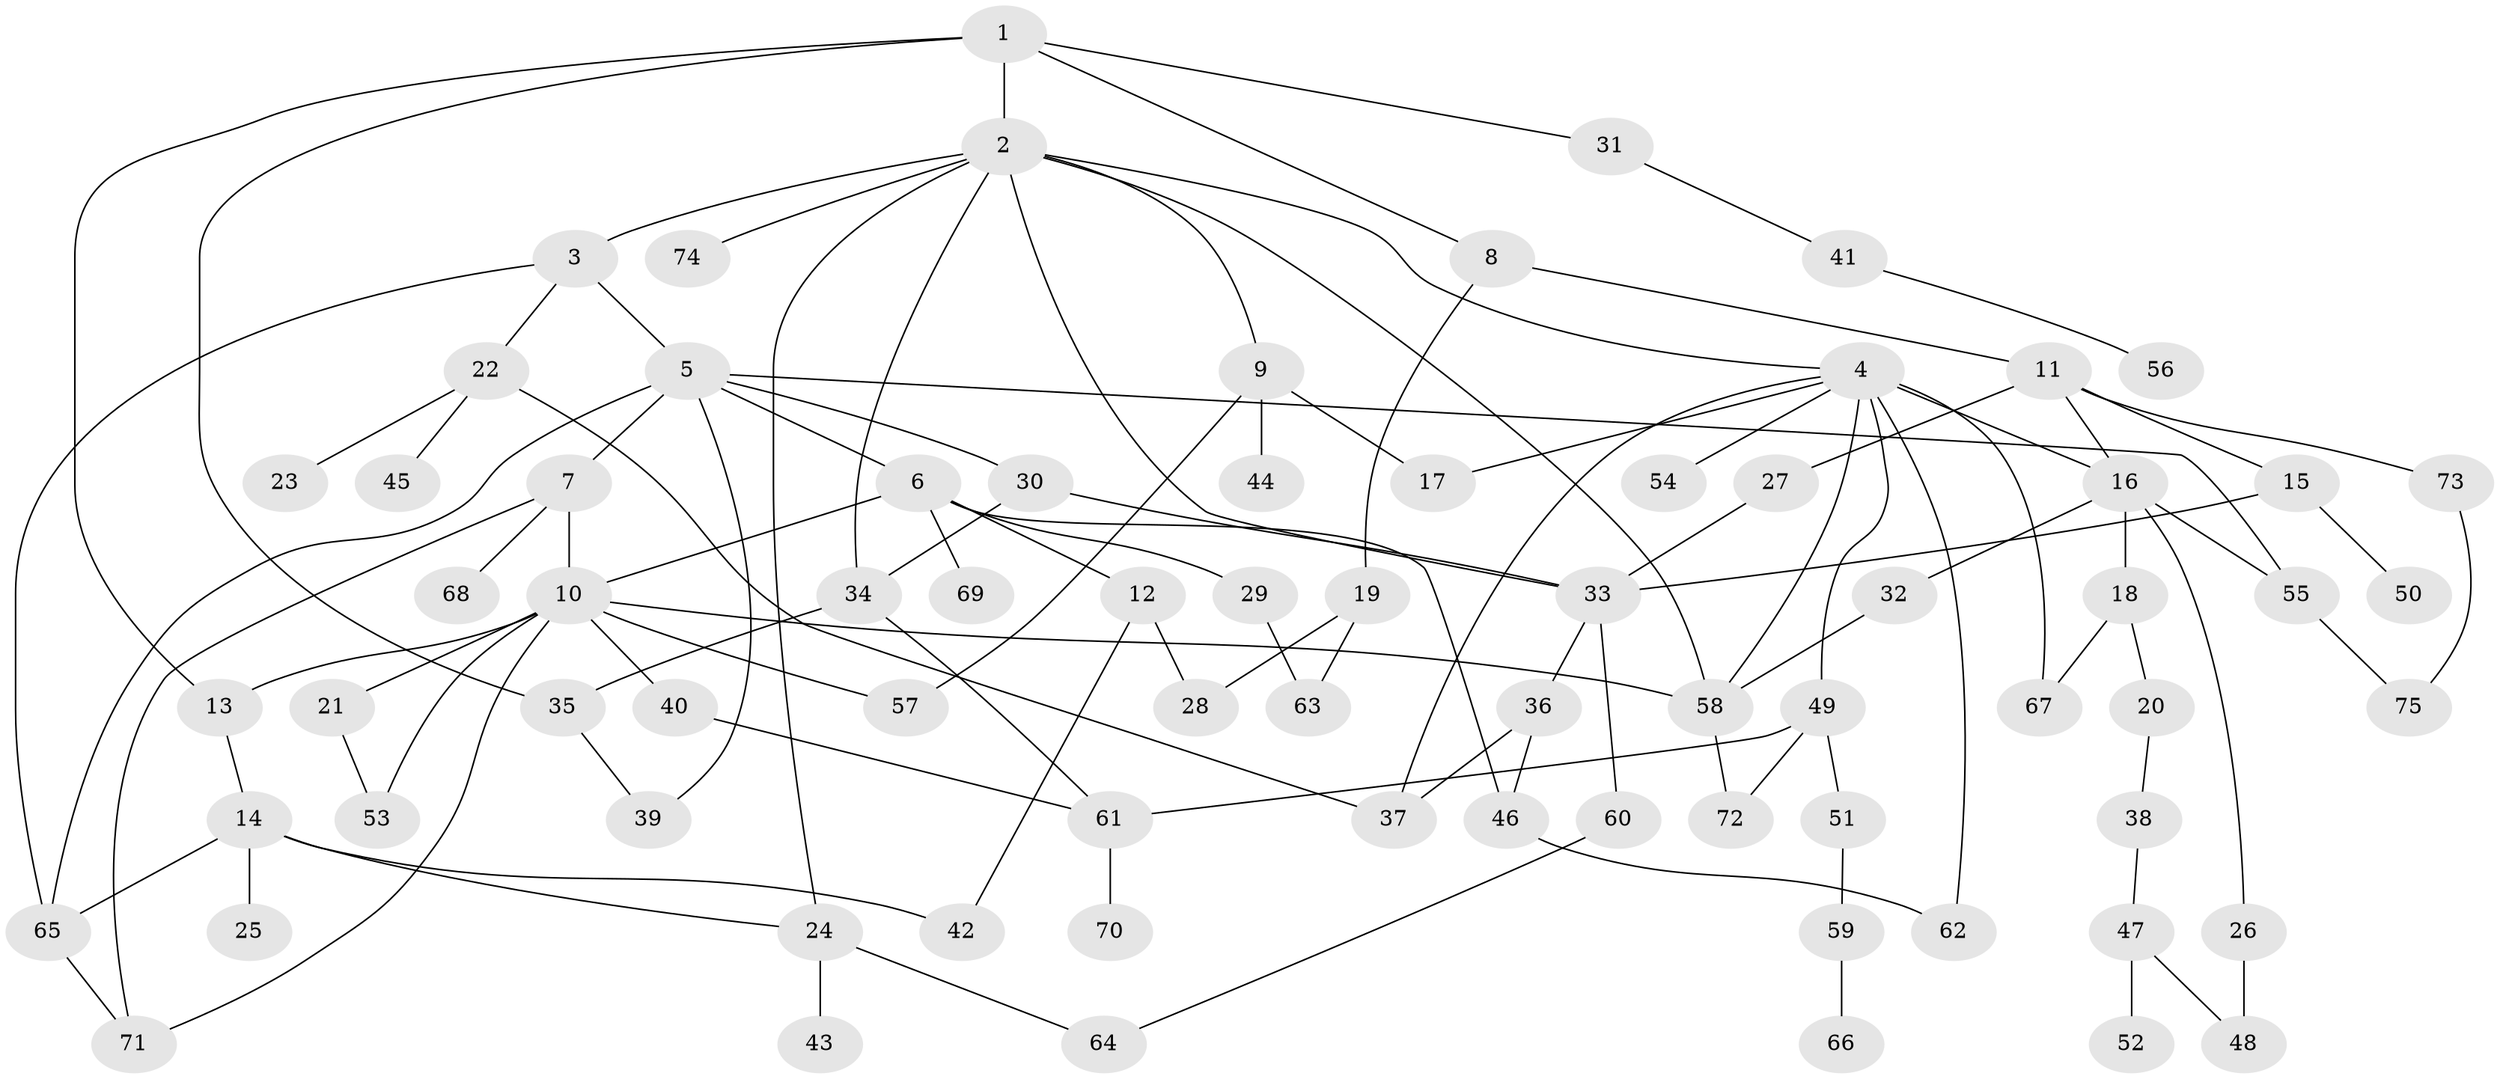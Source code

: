 // coarse degree distribution, {6: 0.061224489795918366, 8: 0.061224489795918366, 5: 0.04081632653061224, 11: 0.02040816326530612, 3: 0.1836734693877551, 4: 0.08163265306122448, 7: 0.04081632653061224, 2: 0.2653061224489796, 1: 0.24489795918367346}
// Generated by graph-tools (version 1.1) at 2025/41/03/06/25 10:41:26]
// undirected, 75 vertices, 109 edges
graph export_dot {
graph [start="1"]
  node [color=gray90,style=filled];
  1;
  2;
  3;
  4;
  5;
  6;
  7;
  8;
  9;
  10;
  11;
  12;
  13;
  14;
  15;
  16;
  17;
  18;
  19;
  20;
  21;
  22;
  23;
  24;
  25;
  26;
  27;
  28;
  29;
  30;
  31;
  32;
  33;
  34;
  35;
  36;
  37;
  38;
  39;
  40;
  41;
  42;
  43;
  44;
  45;
  46;
  47;
  48;
  49;
  50;
  51;
  52;
  53;
  54;
  55;
  56;
  57;
  58;
  59;
  60;
  61;
  62;
  63;
  64;
  65;
  66;
  67;
  68;
  69;
  70;
  71;
  72;
  73;
  74;
  75;
  1 -- 2;
  1 -- 8;
  1 -- 31;
  1 -- 35;
  1 -- 13;
  2 -- 3;
  2 -- 4;
  2 -- 9;
  2 -- 24;
  2 -- 34;
  2 -- 74;
  2 -- 58;
  2 -- 33;
  3 -- 5;
  3 -- 22;
  3 -- 65;
  4 -- 16;
  4 -- 49;
  4 -- 54;
  4 -- 62;
  4 -- 67;
  4 -- 58;
  4 -- 37;
  4 -- 17;
  5 -- 6;
  5 -- 7;
  5 -- 30;
  5 -- 55;
  5 -- 65;
  5 -- 39;
  6 -- 12;
  6 -- 29;
  6 -- 69;
  6 -- 46;
  6 -- 10;
  7 -- 10;
  7 -- 68;
  7 -- 71;
  8 -- 11;
  8 -- 19;
  9 -- 17;
  9 -- 44;
  9 -- 57;
  10 -- 13;
  10 -- 21;
  10 -- 40;
  10 -- 57;
  10 -- 58;
  10 -- 71;
  10 -- 53;
  11 -- 15;
  11 -- 27;
  11 -- 73;
  11 -- 16;
  12 -- 42;
  12 -- 28;
  13 -- 14;
  14 -- 25;
  14 -- 65;
  14 -- 24;
  14 -- 42;
  15 -- 33;
  15 -- 50;
  16 -- 18;
  16 -- 26;
  16 -- 32;
  16 -- 55;
  18 -- 20;
  18 -- 67;
  19 -- 28;
  19 -- 63;
  20 -- 38;
  21 -- 53;
  22 -- 23;
  22 -- 37;
  22 -- 45;
  24 -- 43;
  24 -- 64;
  26 -- 48;
  27 -- 33;
  29 -- 63;
  30 -- 33;
  30 -- 34;
  31 -- 41;
  32 -- 58;
  33 -- 36;
  33 -- 60;
  34 -- 61;
  34 -- 35;
  35 -- 39;
  36 -- 46;
  36 -- 37;
  38 -- 47;
  40 -- 61;
  41 -- 56;
  46 -- 62;
  47 -- 52;
  47 -- 48;
  49 -- 51;
  49 -- 72;
  49 -- 61;
  51 -- 59;
  55 -- 75;
  58 -- 72;
  59 -- 66;
  60 -- 64;
  61 -- 70;
  65 -- 71;
  73 -- 75;
}

